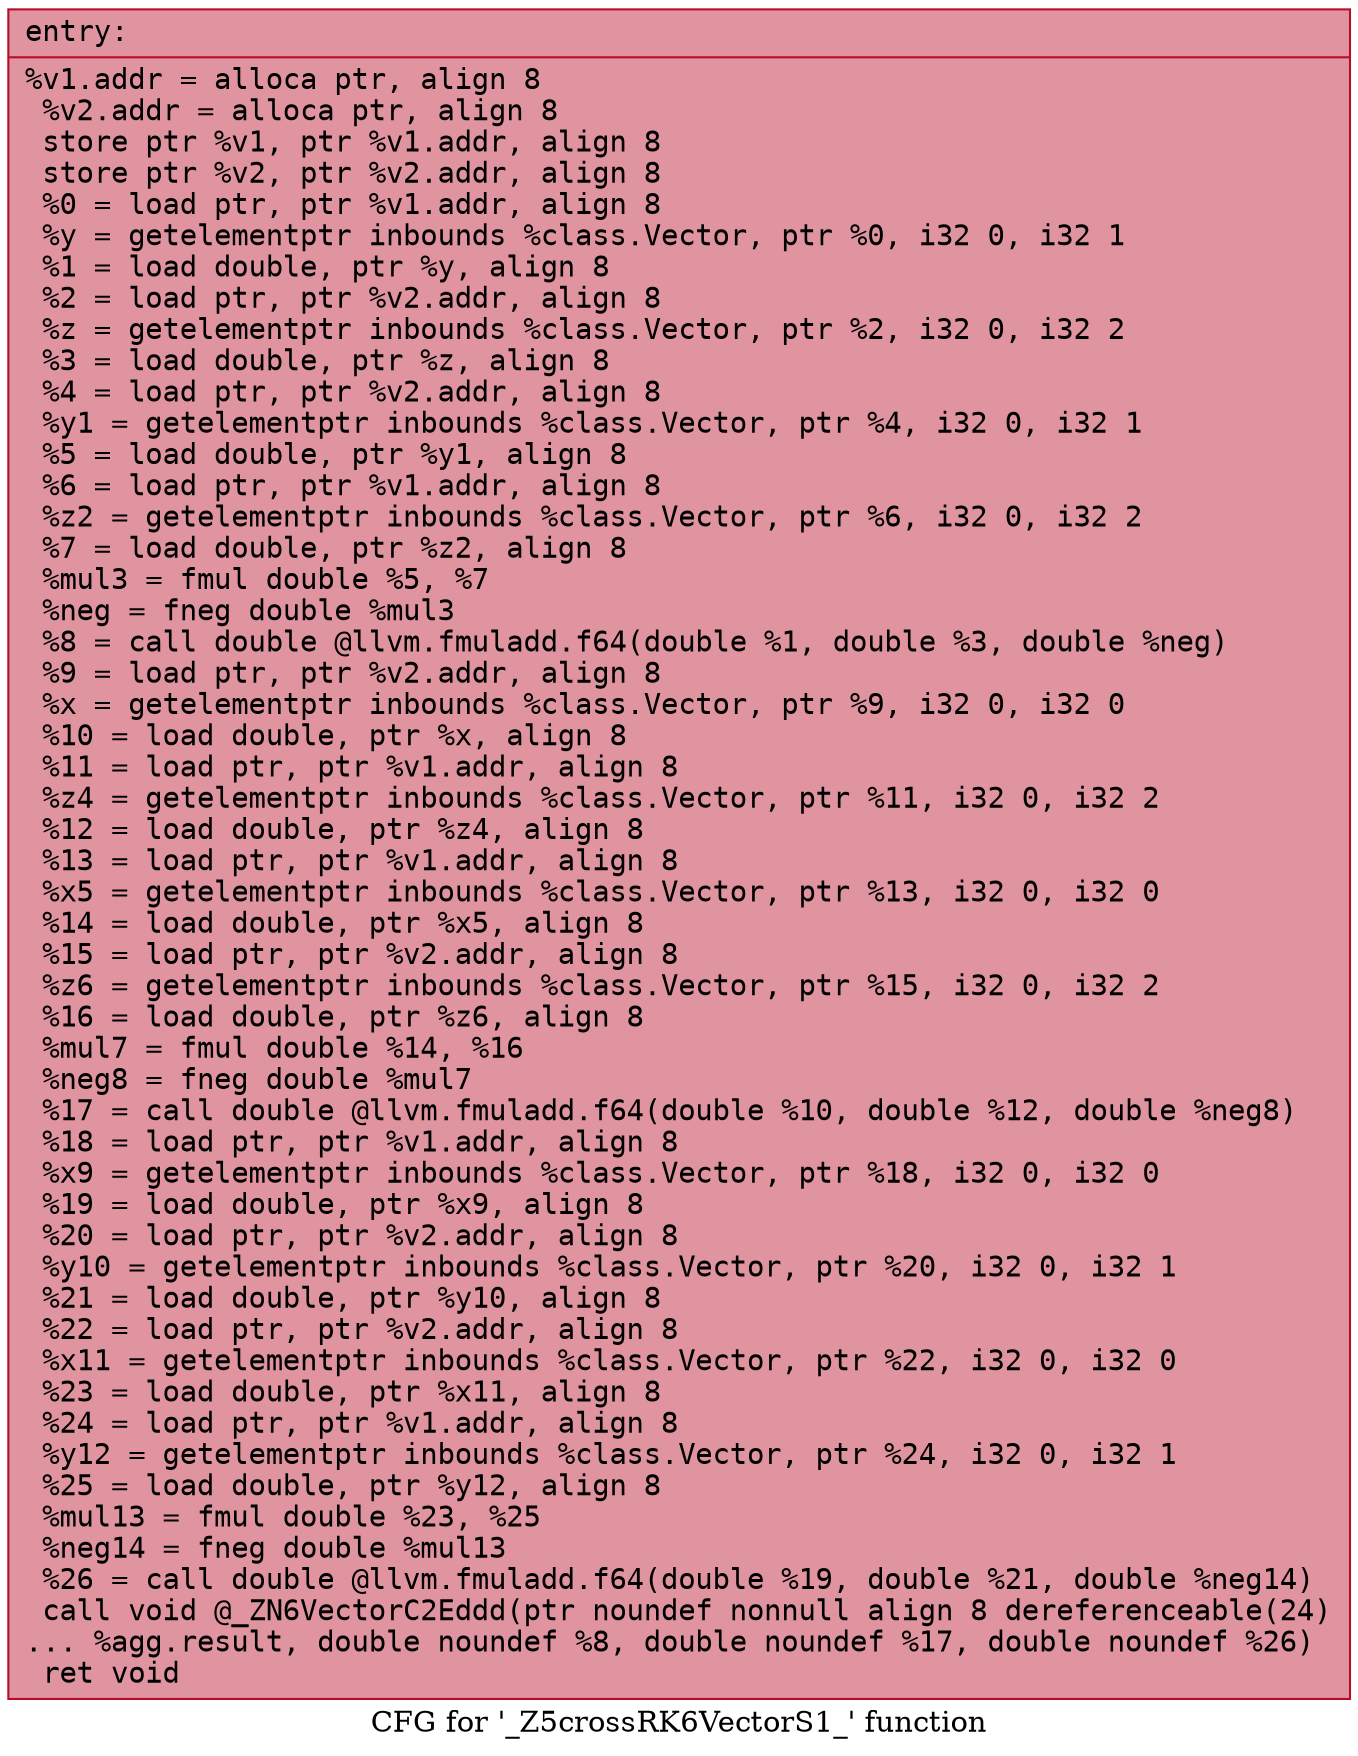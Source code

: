 digraph "CFG for '_Z5crossRK6VectorS1_' function" {
	label="CFG for '_Z5crossRK6VectorS1_' function";

	Node0x55f4daeaf010 [shape=record,color="#b70d28ff", style=filled, fillcolor="#b70d2870" fontname="Courier",label="{entry:\l|  %v1.addr = alloca ptr, align 8\l  %v2.addr = alloca ptr, align 8\l  store ptr %v1, ptr %v1.addr, align 8\l  store ptr %v2, ptr %v2.addr, align 8\l  %0 = load ptr, ptr %v1.addr, align 8\l  %y = getelementptr inbounds %class.Vector, ptr %0, i32 0, i32 1\l  %1 = load double, ptr %y, align 8\l  %2 = load ptr, ptr %v2.addr, align 8\l  %z = getelementptr inbounds %class.Vector, ptr %2, i32 0, i32 2\l  %3 = load double, ptr %z, align 8\l  %4 = load ptr, ptr %v2.addr, align 8\l  %y1 = getelementptr inbounds %class.Vector, ptr %4, i32 0, i32 1\l  %5 = load double, ptr %y1, align 8\l  %6 = load ptr, ptr %v1.addr, align 8\l  %z2 = getelementptr inbounds %class.Vector, ptr %6, i32 0, i32 2\l  %7 = load double, ptr %z2, align 8\l  %mul3 = fmul double %5, %7\l  %neg = fneg double %mul3\l  %8 = call double @llvm.fmuladd.f64(double %1, double %3, double %neg)\l  %9 = load ptr, ptr %v2.addr, align 8\l  %x = getelementptr inbounds %class.Vector, ptr %9, i32 0, i32 0\l  %10 = load double, ptr %x, align 8\l  %11 = load ptr, ptr %v1.addr, align 8\l  %z4 = getelementptr inbounds %class.Vector, ptr %11, i32 0, i32 2\l  %12 = load double, ptr %z4, align 8\l  %13 = load ptr, ptr %v1.addr, align 8\l  %x5 = getelementptr inbounds %class.Vector, ptr %13, i32 0, i32 0\l  %14 = load double, ptr %x5, align 8\l  %15 = load ptr, ptr %v2.addr, align 8\l  %z6 = getelementptr inbounds %class.Vector, ptr %15, i32 0, i32 2\l  %16 = load double, ptr %z6, align 8\l  %mul7 = fmul double %14, %16\l  %neg8 = fneg double %mul7\l  %17 = call double @llvm.fmuladd.f64(double %10, double %12, double %neg8)\l  %18 = load ptr, ptr %v1.addr, align 8\l  %x9 = getelementptr inbounds %class.Vector, ptr %18, i32 0, i32 0\l  %19 = load double, ptr %x9, align 8\l  %20 = load ptr, ptr %v2.addr, align 8\l  %y10 = getelementptr inbounds %class.Vector, ptr %20, i32 0, i32 1\l  %21 = load double, ptr %y10, align 8\l  %22 = load ptr, ptr %v2.addr, align 8\l  %x11 = getelementptr inbounds %class.Vector, ptr %22, i32 0, i32 0\l  %23 = load double, ptr %x11, align 8\l  %24 = load ptr, ptr %v1.addr, align 8\l  %y12 = getelementptr inbounds %class.Vector, ptr %24, i32 0, i32 1\l  %25 = load double, ptr %y12, align 8\l  %mul13 = fmul double %23, %25\l  %neg14 = fneg double %mul13\l  %26 = call double @llvm.fmuladd.f64(double %19, double %21, double %neg14)\l  call void @_ZN6VectorC2Eddd(ptr noundef nonnull align 8 dereferenceable(24)\l... %agg.result, double noundef %8, double noundef %17, double noundef %26)\l  ret void\l}"];
}
